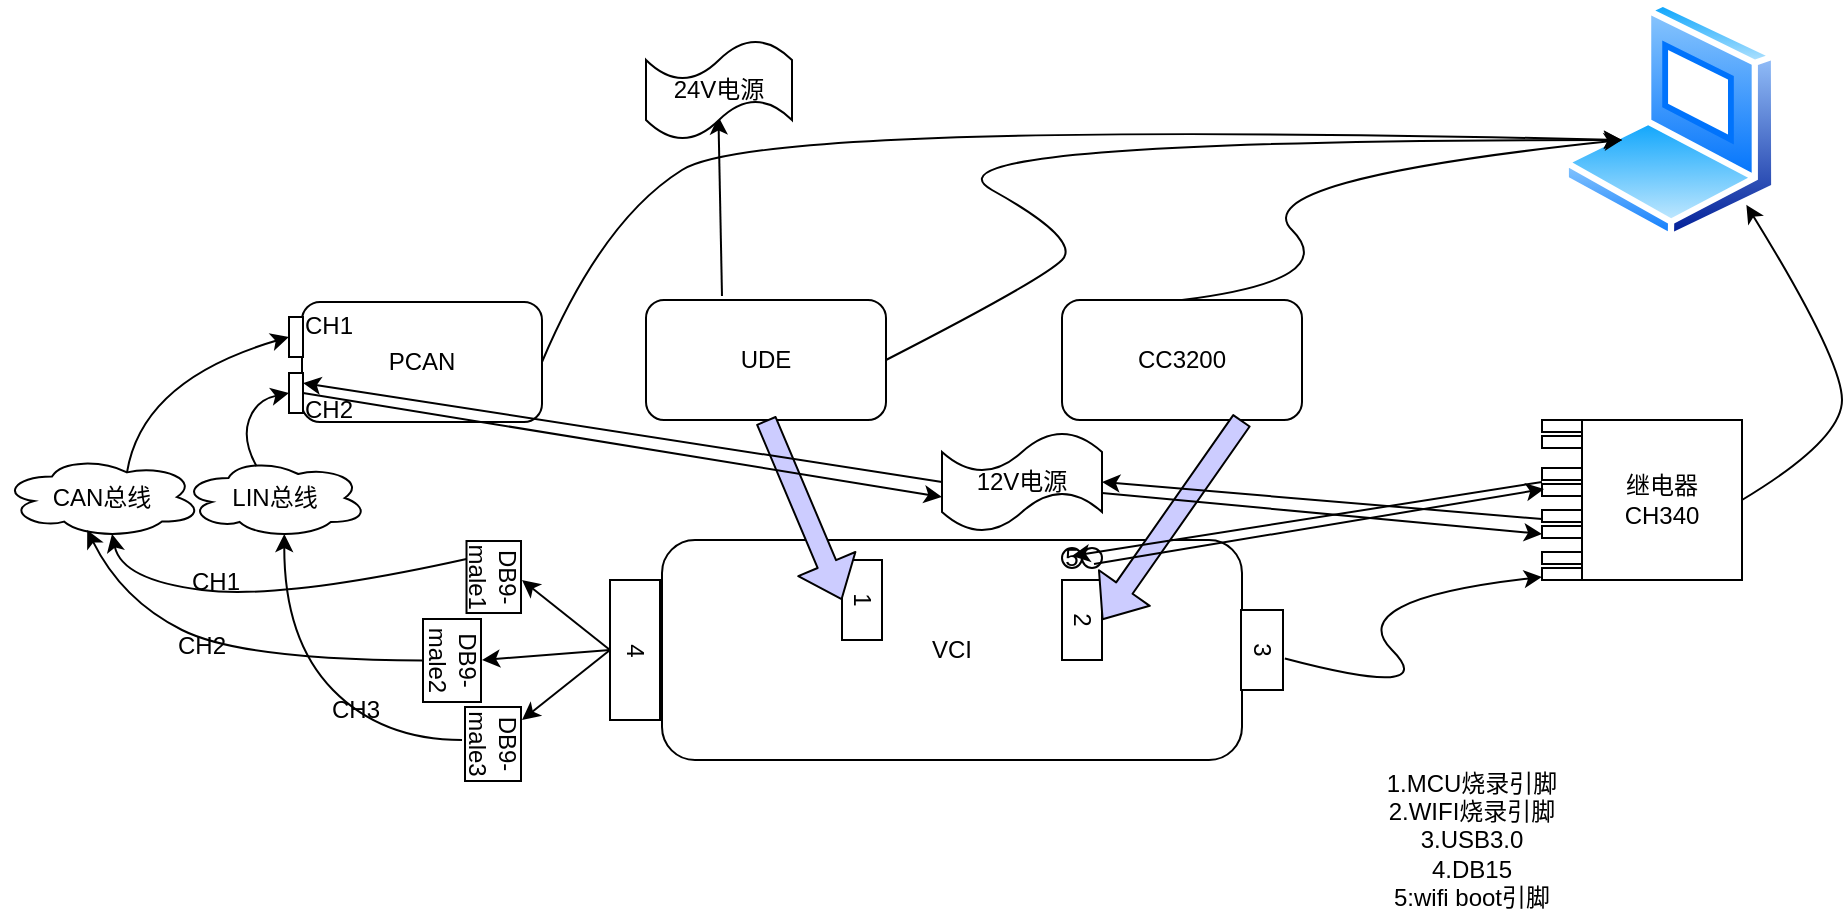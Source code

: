 <mxfile version="14.6.12" type="github">
  <diagram id="R2lEEEUBdFMjLlhIrx00" name="Page-1">
    <mxGraphModel dx="1985" dy="1803" grid="1" gridSize="10" guides="1" tooltips="1" connect="1" arrows="1" fold="1" page="1" pageScale="1" pageWidth="850" pageHeight="1100" math="0" shadow="0" extFonts="Permanent Marker^https://fonts.googleapis.com/css?family=Permanent+Marker">
      <root>
        <mxCell id="0" />
        <mxCell id="1" parent="0" />
        <mxCell id="kkchCSLgJflGAybpGici-10" value="VCI" style="rounded=1;whiteSpace=wrap;html=1;" vertex="1" parent="1">
          <mxGeometry x="160" y="240" width="290" height="110" as="geometry" />
        </mxCell>
        <mxCell id="kkchCSLgJflGAybpGici-11" value="1" style="rounded=0;whiteSpace=wrap;html=1;rotation=90;" vertex="1" parent="1">
          <mxGeometry x="240" y="260" width="40" height="20" as="geometry" />
        </mxCell>
        <mxCell id="kkchCSLgJflGAybpGici-2" value="UDE" style="rounded=1;whiteSpace=wrap;html=1;" vertex="1" parent="1">
          <mxGeometry x="152" y="120" width="120" height="60" as="geometry" />
        </mxCell>
        <mxCell id="kkchCSLgJflGAybpGici-4" value="" style="endArrow=classic;html=1;entryX=0.496;entryY=0.765;entryDx=0;entryDy=0;entryPerimeter=0;" edge="1" parent="1" target="kkchCSLgJflGAybpGici-86">
          <mxGeometry width="50" height="50" relative="1" as="geometry">
            <mxPoint x="190" y="118" as="sourcePoint" />
            <mxPoint x="190" y="70" as="targetPoint" />
          </mxGeometry>
        </mxCell>
        <mxCell id="kkchCSLgJflGAybpGici-6" value="CC3200" style="rounded=1;whiteSpace=wrap;html=1;" vertex="1" parent="1">
          <mxGeometry x="360" y="120" width="120" height="60" as="geometry" />
        </mxCell>
        <mxCell id="kkchCSLgJflGAybpGici-7" value="" style="aspect=fixed;perimeter=ellipsePerimeter;html=1;align=center;shadow=0;dashed=0;spacingTop=3;image;image=img/lib/active_directory/laptop_client.svg;" vertex="1" parent="1">
          <mxGeometry x="610" y="-30" width="108" height="120" as="geometry" />
        </mxCell>
        <mxCell id="kkchCSLgJflGAybpGici-12" value="2" style="rounded=0;whiteSpace=wrap;html=1;rotation=90;" vertex="1" parent="1">
          <mxGeometry x="350" y="270" width="40" height="20" as="geometry" />
        </mxCell>
        <mxCell id="kkchCSLgJflGAybpGici-13" value="5" style="ellipse;whiteSpace=wrap;html=1;aspect=fixed;" vertex="1" parent="1">
          <mxGeometry x="360" y="244" width="10" height="10" as="geometry" />
        </mxCell>
        <mxCell id="kkchCSLgJflGAybpGici-14" value="" style="ellipse;whiteSpace=wrap;html=1;aspect=fixed;" vertex="1" parent="1">
          <mxGeometry x="370" y="244" width="10" height="10" as="geometry" />
        </mxCell>
        <mxCell id="kkchCSLgJflGAybpGici-15" value="3" style="rounded=0;whiteSpace=wrap;html=1;rotation=90;" vertex="1" parent="1">
          <mxGeometry x="440" y="284.5" width="40" height="21" as="geometry" />
        </mxCell>
        <mxCell id="kkchCSLgJflGAybpGici-16" value="4" style="rounded=0;whiteSpace=wrap;html=1;rotation=90;" vertex="1" parent="1">
          <mxGeometry x="111.5" y="282.5" width="70" height="25" as="geometry" />
        </mxCell>
        <mxCell id="kkchCSLgJflGAybpGici-18" value="1.MCU烧录引脚&lt;br&gt;2.WIFI烧录引脚&lt;br&gt;3.USB3.0&lt;br&gt;4.DB15&lt;br&gt;5:wifi boot引脚" style="text;html=1;strokeColor=none;fillColor=none;align=center;verticalAlign=middle;whiteSpace=wrap;rounded=0;" vertex="1" parent="1">
          <mxGeometry x="510" y="350" width="110" height="80" as="geometry" />
        </mxCell>
        <mxCell id="kkchCSLgJflGAybpGici-25" value="继电器&lt;br&gt;CH340" style="whiteSpace=wrap;html=1;aspect=fixed;" vertex="1" parent="1">
          <mxGeometry x="620" y="180" width="80" height="80" as="geometry" />
        </mxCell>
        <mxCell id="kkchCSLgJflGAybpGici-26" value="" style="rounded=0;whiteSpace=wrap;html=1;" vertex="1" parent="1">
          <mxGeometry x="600" y="254" width="20" height="6" as="geometry" />
        </mxCell>
        <mxCell id="kkchCSLgJflGAybpGici-27" value="" style="rounded=0;whiteSpace=wrap;html=1;" vertex="1" parent="1">
          <mxGeometry x="600" y="246" width="20" height="6" as="geometry" />
        </mxCell>
        <mxCell id="kkchCSLgJflGAybpGici-29" value="" style="rounded=0;whiteSpace=wrap;html=1;" vertex="1" parent="1">
          <mxGeometry x="600" y="188" width="20" height="6" as="geometry" />
        </mxCell>
        <mxCell id="kkchCSLgJflGAybpGici-30" value="" style="rounded=0;whiteSpace=wrap;html=1;" vertex="1" parent="1">
          <mxGeometry x="600" y="180" width="20" height="6" as="geometry" />
        </mxCell>
        <mxCell id="kkchCSLgJflGAybpGici-31" value="" style="rounded=0;whiteSpace=wrap;html=1;" vertex="1" parent="1">
          <mxGeometry x="600" y="212" width="20" height="6" as="geometry" />
        </mxCell>
        <mxCell id="kkchCSLgJflGAybpGici-32" value="" style="rounded=0;whiteSpace=wrap;html=1;" vertex="1" parent="1">
          <mxGeometry x="600" y="204" width="20" height="6" as="geometry" />
        </mxCell>
        <mxCell id="kkchCSLgJflGAybpGici-33" value="" style="rounded=0;whiteSpace=wrap;html=1;" vertex="1" parent="1">
          <mxGeometry x="600" y="233" width="20" height="6" as="geometry" />
        </mxCell>
        <mxCell id="kkchCSLgJflGAybpGici-34" value="" style="rounded=0;whiteSpace=wrap;html=1;" vertex="1" parent="1">
          <mxGeometry x="600" y="225" width="20" height="6" as="geometry" />
        </mxCell>
        <mxCell id="kkchCSLgJflGAybpGici-35" value="" style="curved=1;endArrow=classic;html=1;exitX=0.607;exitY=-0.044;exitDx=0;exitDy=0;exitPerimeter=0;entryX=0;entryY=0.75;entryDx=0;entryDy=0;" edge="1" parent="1" source="kkchCSLgJflGAybpGici-15" target="kkchCSLgJflGAybpGici-26">
          <mxGeometry width="50" height="50" relative="1" as="geometry">
            <mxPoint x="500" y="320" as="sourcePoint" />
            <mxPoint x="550" y="270" as="targetPoint" />
            <Array as="points">
              <mxPoint x="550" y="320" />
              <mxPoint x="500" y="270" />
            </Array>
          </mxGeometry>
        </mxCell>
        <mxCell id="kkchCSLgJflGAybpGici-37" value="PCAN" style="rounded=1;whiteSpace=wrap;html=1;" vertex="1" parent="1">
          <mxGeometry x="-20" y="121" width="120" height="60" as="geometry" />
        </mxCell>
        <mxCell id="kkchCSLgJflGAybpGici-38" value="" style="rounded=0;whiteSpace=wrap;html=1;rotation=90;" vertex="1" parent="1">
          <mxGeometry x="-33" y="135" width="20" height="7" as="geometry" />
        </mxCell>
        <mxCell id="kkchCSLgJflGAybpGici-39" value="" style="rounded=0;whiteSpace=wrap;html=1;rotation=90;" vertex="1" parent="1">
          <mxGeometry x="-33" y="163" width="20" height="7" as="geometry" />
        </mxCell>
        <mxCell id="kkchCSLgJflGAybpGici-40" value="CH1" style="text;html=1;strokeColor=none;fillColor=none;align=center;verticalAlign=middle;whiteSpace=wrap;rounded=0;" vertex="1" parent="1">
          <mxGeometry x="-13" y="130" width="13" height="6" as="geometry" />
        </mxCell>
        <mxCell id="kkchCSLgJflGAybpGici-41" value="CH2" style="text;html=1;strokeColor=none;fillColor=none;align=center;verticalAlign=middle;whiteSpace=wrap;rounded=0;" vertex="1" parent="1">
          <mxGeometry x="-13" y="172" width="13" height="6" as="geometry" />
        </mxCell>
        <mxCell id="kkchCSLgJflGAybpGici-42" value="CAN总线" style="ellipse;shape=cloud;whiteSpace=wrap;html=1;" vertex="1" parent="1">
          <mxGeometry x="-170" y="198" width="100" height="41" as="geometry" />
        </mxCell>
        <mxCell id="kkchCSLgJflGAybpGici-43" value="LIN总线" style="ellipse;shape=cloud;whiteSpace=wrap;html=1;" vertex="1" parent="1">
          <mxGeometry x="-80" y="199" width="93" height="40" as="geometry" />
        </mxCell>
        <mxCell id="kkchCSLgJflGAybpGici-49" value="" style="endArrow=classic;html=1;exitX=0.5;exitY=1;exitDx=0;exitDy=0;" edge="1" parent="1" source="kkchCSLgJflGAybpGici-16">
          <mxGeometry width="50" height="50" relative="1" as="geometry">
            <mxPoint x="40" y="310" as="sourcePoint" />
            <mxPoint x="90" y="260" as="targetPoint" />
          </mxGeometry>
        </mxCell>
        <mxCell id="kkchCSLgJflGAybpGici-50" value="" style="endArrow=classic;html=1;exitX=0.5;exitY=1;exitDx=0;exitDy=0;" edge="1" parent="1" source="kkchCSLgJflGAybpGici-16">
          <mxGeometry width="50" height="50" relative="1" as="geometry">
            <mxPoint x="130" y="300" as="sourcePoint" />
            <mxPoint x="70" y="300" as="targetPoint" />
          </mxGeometry>
        </mxCell>
        <mxCell id="kkchCSLgJflGAybpGici-51" value="" style="endArrow=classic;html=1;exitX=0.5;exitY=1;exitDx=0;exitDy=0;" edge="1" parent="1" source="kkchCSLgJflGAybpGici-16">
          <mxGeometry width="50" height="50" relative="1" as="geometry">
            <mxPoint x="50" y="370" as="sourcePoint" />
            <mxPoint x="90" y="330" as="targetPoint" />
          </mxGeometry>
        </mxCell>
        <mxCell id="kkchCSLgJflGAybpGici-53" value="DB9-male3" style="rounded=0;whiteSpace=wrap;html=1;rotation=90;" vertex="1" parent="1">
          <mxGeometry x="57" y="328" width="37" height="28" as="geometry" />
        </mxCell>
        <mxCell id="kkchCSLgJflGAybpGici-56" value="DB9-male2" style="rounded=0;whiteSpace=wrap;html=1;rotation=90;" vertex="1" parent="1">
          <mxGeometry x="34.25" y="285.75" width="41.5" height="29" as="geometry" />
        </mxCell>
        <mxCell id="kkchCSLgJflGAybpGici-57" value="DB9-male1" style="rounded=0;whiteSpace=wrap;html=1;rotation=90;" vertex="1" parent="1">
          <mxGeometry x="57.88" y="244.88" width="36" height="27.25" as="geometry" />
        </mxCell>
        <mxCell id="kkchCSLgJflGAybpGici-59" value="" style="curved=1;endArrow=classic;html=1;exitX=0.4;exitY=0.1;exitDx=0;exitDy=0;exitPerimeter=0;entryX=0.5;entryY=1;entryDx=0;entryDy=0;" edge="1" parent="1" source="kkchCSLgJflGAybpGici-43" target="kkchCSLgJflGAybpGici-39">
          <mxGeometry width="50" height="50" relative="1" as="geometry">
            <mxPoint x="-110" y="200" as="sourcePoint" />
            <mxPoint x="-27" y="180" as="targetPoint" />
            <Array as="points">
              <mxPoint x="-50" y="190" />
              <mxPoint x="-43" y="170" />
            </Array>
          </mxGeometry>
        </mxCell>
        <mxCell id="kkchCSLgJflGAybpGici-60" value="" style="curved=1;endArrow=classic;html=1;exitX=0.625;exitY=0.2;exitDx=0;exitDy=0;exitPerimeter=0;entryX=0.5;entryY=1;entryDx=0;entryDy=0;" edge="1" parent="1" source="kkchCSLgJflGAybpGici-42" target="kkchCSLgJflGAybpGici-38">
          <mxGeometry width="50" height="50" relative="1" as="geometry">
            <mxPoint x="-160" y="240" as="sourcePoint" />
            <mxPoint x="-110" y="190" as="targetPoint" />
            <Array as="points">
              <mxPoint x="-100" y="160" />
            </Array>
          </mxGeometry>
        </mxCell>
        <mxCell id="kkchCSLgJflGAybpGici-63" value="" style="curved=1;endArrow=classic;html=1;exitX=0.25;exitY=1;exitDx=0;exitDy=0;entryX=0.55;entryY=0.95;entryDx=0;entryDy=0;entryPerimeter=0;" edge="1" parent="1" source="kkchCSLgJflGAybpGici-57" target="kkchCSLgJflGAybpGici-42">
          <mxGeometry width="50" height="50" relative="1" as="geometry">
            <mxPoint x="-110" y="310" as="sourcePoint" />
            <mxPoint x="-60" y="260" as="targetPoint" />
            <Array as="points">
              <mxPoint x="-30" y="270" />
              <mxPoint x="-110" y="260" />
            </Array>
          </mxGeometry>
        </mxCell>
        <mxCell id="kkchCSLgJflGAybpGici-64" value="" style="curved=1;endArrow=classic;html=1;entryX=0.426;entryY=0.902;entryDx=0;entryDy=0;entryPerimeter=0;exitX=0.5;exitY=1;exitDx=0;exitDy=0;" edge="1" parent="1" source="kkchCSLgJflGAybpGici-56" target="kkchCSLgJflGAybpGici-42">
          <mxGeometry width="50" height="50" relative="1" as="geometry">
            <mxPoint x="60" y="260" as="sourcePoint" />
            <mxPoint x="-120" y="240" as="targetPoint" />
            <Array as="points">
              <mxPoint x="-50" y="300" />
              <mxPoint x="-110" y="270" />
            </Array>
          </mxGeometry>
        </mxCell>
        <mxCell id="kkchCSLgJflGAybpGici-65" value="CH1" style="text;html=1;strokeColor=none;fillColor=none;align=center;verticalAlign=middle;whiteSpace=wrap;rounded=0;" vertex="1" parent="1">
          <mxGeometry x="-83" y="250.5" width="40" height="20" as="geometry" />
        </mxCell>
        <mxCell id="kkchCSLgJflGAybpGici-66" value="CH2" style="text;html=1;strokeColor=none;fillColor=none;align=center;verticalAlign=middle;whiteSpace=wrap;rounded=0;" vertex="1" parent="1">
          <mxGeometry x="-90" y="282.5" width="40" height="20" as="geometry" />
        </mxCell>
        <mxCell id="kkchCSLgJflGAybpGici-67" value="" style="curved=1;endArrow=classic;html=1;entryX=0.55;entryY=0.95;entryDx=0;entryDy=0;entryPerimeter=0;" edge="1" parent="1" target="kkchCSLgJflGAybpGici-43">
          <mxGeometry width="50" height="50" relative="1" as="geometry">
            <mxPoint x="60" y="340" as="sourcePoint" />
            <mxPoint x="-40" y="300" as="targetPoint" />
            <Array as="points">
              <mxPoint x="20" y="340" />
              <mxPoint x="-29" y="290" />
            </Array>
          </mxGeometry>
        </mxCell>
        <mxCell id="kkchCSLgJflGAybpGici-68" value="CH3" style="text;html=1;strokeColor=none;fillColor=none;align=center;verticalAlign=middle;whiteSpace=wrap;rounded=0;" vertex="1" parent="1">
          <mxGeometry x="-13" y="315" width="40" height="20" as="geometry" />
        </mxCell>
        <mxCell id="kkchCSLgJflGAybpGici-70" value="" style="shape=flexArrow;endArrow=classic;html=1;exitX=0.5;exitY=1;exitDx=0;exitDy=0;entryX=0.5;entryY=1;entryDx=0;entryDy=0;fillColor=#CCCCFF;" edge="1" parent="1" source="kkchCSLgJflGAybpGici-2" target="kkchCSLgJflGAybpGici-11">
          <mxGeometry width="50" height="50" relative="1" as="geometry">
            <mxPoint x="210" y="490" as="sourcePoint" />
            <mxPoint x="280" y="540" as="targetPoint" />
          </mxGeometry>
        </mxCell>
        <mxCell id="kkchCSLgJflGAybpGici-71" value="" style="shape=flexArrow;endArrow=classic;html=1;exitX=0.75;exitY=1;exitDx=0;exitDy=0;fillColor=#CCCCFF;" edge="1" parent="1" source="kkchCSLgJflGAybpGici-6">
          <mxGeometry width="50" height="50" relative="1" as="geometry">
            <mxPoint x="249" y="190" as="sourcePoint" />
            <mxPoint x="380" y="280" as="targetPoint" />
          </mxGeometry>
        </mxCell>
        <mxCell id="kkchCSLgJflGAybpGici-72" value="" style="curved=1;endArrow=classic;html=1;fillColor=#CCCCFF;exitX=0.5;exitY=0;exitDx=0;exitDy=0;entryX=0.278;entryY=0.583;entryDx=0;entryDy=0;entryPerimeter=0;" edge="1" parent="1" source="kkchCSLgJflGAybpGici-6" target="kkchCSLgJflGAybpGici-7">
          <mxGeometry width="50" height="50" relative="1" as="geometry">
            <mxPoint x="450" y="110" as="sourcePoint" />
            <mxPoint x="500" y="60" as="targetPoint" />
            <Array as="points">
              <mxPoint x="500" y="110" />
              <mxPoint x="450" y="60" />
            </Array>
          </mxGeometry>
        </mxCell>
        <mxCell id="kkchCSLgJflGAybpGici-73" value="" style="curved=1;endArrow=classic;html=1;fillColor=#CCCCFF;exitX=1;exitY=0.5;exitDx=0;exitDy=0;" edge="1" parent="1" source="kkchCSLgJflGAybpGici-2">
          <mxGeometry width="50" height="50" relative="1" as="geometry">
            <mxPoint x="280" y="90" as="sourcePoint" />
            <mxPoint x="640" y="40" as="targetPoint" />
            <Array as="points">
              <mxPoint x="350" y="110" />
              <mxPoint x="370" y="90" />
              <mxPoint x="280" y="40" />
            </Array>
          </mxGeometry>
        </mxCell>
        <mxCell id="kkchCSLgJflGAybpGici-74" value="" style="curved=1;endArrow=classic;html=1;fillColor=#CCCCFF;exitX=1;exitY=0.5;exitDx=0;exitDy=0;" edge="1" parent="1" source="kkchCSLgJflGAybpGici-37">
          <mxGeometry width="50" height="50" relative="1" as="geometry">
            <mxPoint x="80" y="80" as="sourcePoint" />
            <mxPoint x="640" y="40" as="targetPoint" />
            <Array as="points">
              <mxPoint x="130" y="80" />
              <mxPoint x="210" y="30" />
            </Array>
          </mxGeometry>
        </mxCell>
        <mxCell id="kkchCSLgJflGAybpGici-75" value="" style="curved=1;endArrow=classic;html=1;fillColor=#CCCCFF;exitX=1;exitY=0.5;exitDx=0;exitDy=0;entryX=1;entryY=1;entryDx=0;entryDy=0;" edge="1" parent="1" source="kkchCSLgJflGAybpGici-25" target="kkchCSLgJflGAybpGici-7">
          <mxGeometry width="50" height="50" relative="1" as="geometry">
            <mxPoint x="730" y="220" as="sourcePoint" />
            <mxPoint x="702" y="73" as="targetPoint" />
            <Array as="points">
              <mxPoint x="750" y="190" />
              <mxPoint x="750" y="150" />
            </Array>
          </mxGeometry>
        </mxCell>
        <mxCell id="kkchCSLgJflGAybpGici-77" value="12V电源" style="shape=tape;whiteSpace=wrap;html=1;" vertex="1" parent="1">
          <mxGeometry x="300" y="186" width="80" height="50" as="geometry" />
        </mxCell>
        <mxCell id="kkchCSLgJflGAybpGici-80" value="" style="endArrow=classic;html=1;fillColor=#CCCCFF;exitX=0.5;exitY=0;exitDx=0;exitDy=0;entryX=0;entryY=0.65;entryDx=0;entryDy=0;entryPerimeter=0;" edge="1" parent="1" source="kkchCSLgJflGAybpGici-39" target="kkchCSLgJflGAybpGici-77">
          <mxGeometry width="50" height="50" relative="1" as="geometry">
            <mxPoint x="100" y="240" as="sourcePoint" />
            <mxPoint x="150" y="190" as="targetPoint" />
          </mxGeometry>
        </mxCell>
        <mxCell id="kkchCSLgJflGAybpGici-81" value="" style="endArrow=classic;html=1;fillColor=#CCCCFF;exitX=1;exitY=0.65;exitDx=0;exitDy=0;exitPerimeter=0;entryX=0;entryY=1;entryDx=0;entryDy=0;" edge="1" parent="1">
          <mxGeometry width="50" height="50" relative="1" as="geometry">
            <mxPoint x="380" y="216.5" as="sourcePoint" />
            <mxPoint x="600" y="237" as="targetPoint" />
          </mxGeometry>
        </mxCell>
        <mxCell id="kkchCSLgJflGAybpGici-82" value="" style="endArrow=classic;html=1;fillColor=#CCCCFF;exitX=0;exitY=0.75;exitDx=0;exitDy=0;entryX=1;entryY=0.5;entryDx=0;entryDy=0;entryPerimeter=0;" edge="1" parent="1" source="kkchCSLgJflGAybpGici-34" target="kkchCSLgJflGAybpGici-77">
          <mxGeometry width="50" height="50" relative="1" as="geometry">
            <mxPoint x="360" y="460" as="sourcePoint" />
            <mxPoint x="410" y="410" as="targetPoint" />
          </mxGeometry>
        </mxCell>
        <mxCell id="kkchCSLgJflGAybpGici-83" value="" style="endArrow=classic;html=1;fillColor=#CCCCFF;exitX=0;exitY=0.5;exitDx=0;exitDy=0;exitPerimeter=0;entryX=0.25;entryY=0;entryDx=0;entryDy=0;" edge="1" parent="1" source="kkchCSLgJflGAybpGici-77" target="kkchCSLgJflGAybpGici-39">
          <mxGeometry width="50" height="50" relative="1" as="geometry">
            <mxPoint x="170" y="470" as="sourcePoint" />
            <mxPoint x="220" y="420" as="targetPoint" />
          </mxGeometry>
        </mxCell>
        <mxCell id="kkchCSLgJflGAybpGici-84" value="" style="endArrow=classic;html=1;fillColor=#CCCCFF;exitX=0.5;exitY=1;exitDx=0;exitDy=0;entryX=0;entryY=0.75;entryDx=0;entryDy=0;" edge="1" parent="1">
          <mxGeometry width="50" height="50" relative="1" as="geometry">
            <mxPoint x="376" y="252" as="sourcePoint" />
            <mxPoint x="601" y="214.5" as="targetPoint" />
          </mxGeometry>
        </mxCell>
        <mxCell id="kkchCSLgJflGAybpGici-85" value="" style="endArrow=classic;html=1;fillColor=#CCCCFF;exitX=0;exitY=0.5;exitDx=0;exitDy=0;entryX=0.5;entryY=0;entryDx=0;entryDy=0;" edge="1" parent="1">
          <mxGeometry width="50" height="50" relative="1" as="geometry">
            <mxPoint x="600" y="211" as="sourcePoint" />
            <mxPoint x="365" y="248" as="targetPoint" />
          </mxGeometry>
        </mxCell>
        <mxCell id="kkchCSLgJflGAybpGici-86" value="24V电源" style="shape=tape;whiteSpace=wrap;html=1;" vertex="1" parent="1">
          <mxGeometry x="152" y="-10" width="73" height="50" as="geometry" />
        </mxCell>
      </root>
    </mxGraphModel>
  </diagram>
</mxfile>
